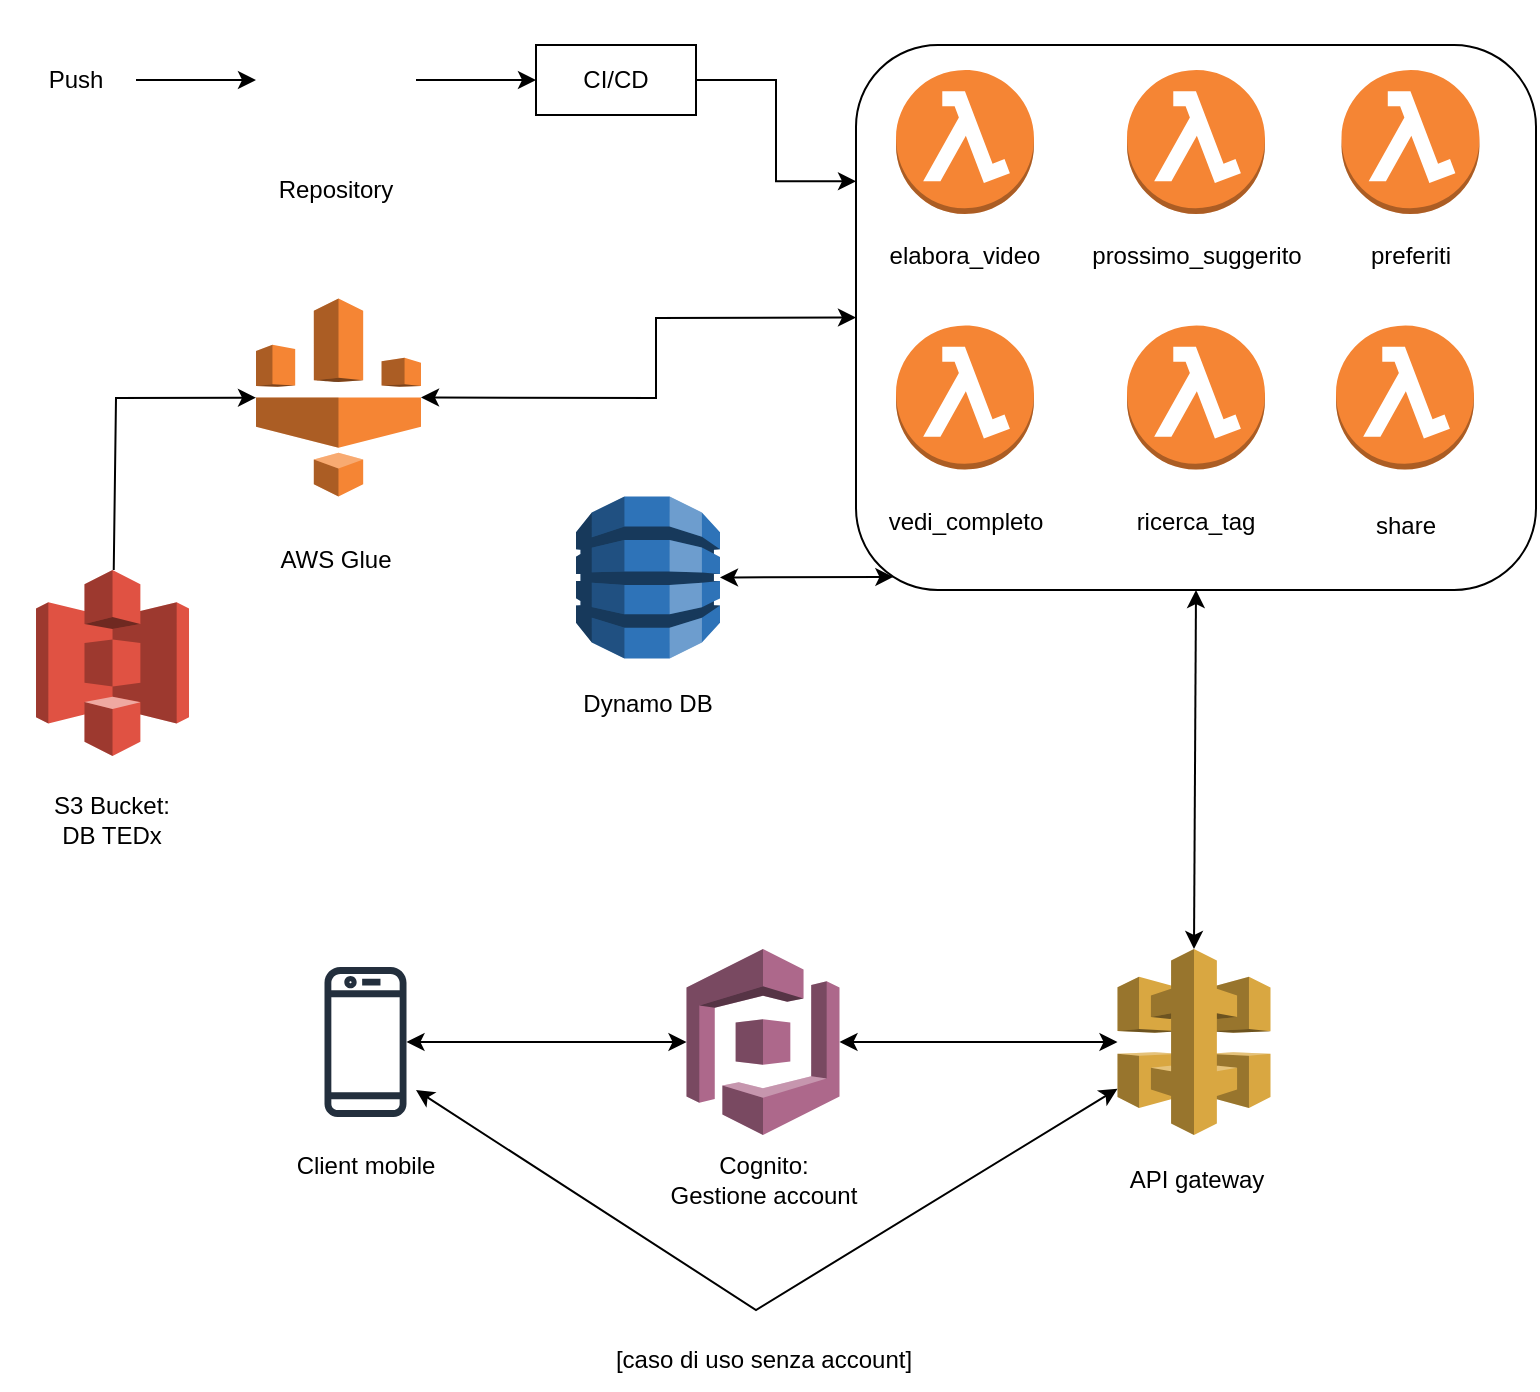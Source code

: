 <mxfile version="24.0.7" type="device">
  <diagram name="Pagina-1" id="4ZL1Koit8Pq8zXur4kY7">
    <mxGraphModel dx="1518" dy="709" grid="1" gridSize="10" guides="1" tooltips="1" connect="1" arrows="1" fold="1" page="1" pageScale="1" pageWidth="827" pageHeight="1169" math="0" shadow="0">
      <root>
        <mxCell id="0" />
        <mxCell id="1" parent="0" />
        <mxCell id="Y5blrulolfVNWuy4eX0G-1" value="" style="shape=image;html=1;verticalAlign=top;verticalLabelPosition=bottom;labelBackgroundColor=#ffffff;imageAspect=0;aspect=fixed;image=https://cdn4.iconfinder.com/data/icons/ionicons/512/icon-social-github-128.png" parent="1" vertex="1">
          <mxGeometry x="160" y="25" width="80" height="80" as="geometry" />
        </mxCell>
        <mxCell id="Y5blrulolfVNWuy4eX0G-2" value="Push" style="text;html=1;align=center;verticalAlign=middle;whiteSpace=wrap;rounded=0;" parent="1" vertex="1">
          <mxGeometry x="40" y="50" width="60" height="30" as="geometry" />
        </mxCell>
        <mxCell id="Y5blrulolfVNWuy4eX0G-3" value="" style="endArrow=classic;html=1;rounded=0;" parent="1" source="Y5blrulolfVNWuy4eX0G-2" target="Y5blrulolfVNWuy4eX0G-1" edge="1">
          <mxGeometry width="50" height="50" relative="1" as="geometry">
            <mxPoint x="390" y="340" as="sourcePoint" />
            <mxPoint x="440" y="290" as="targetPoint" />
            <Array as="points" />
          </mxGeometry>
        </mxCell>
        <mxCell id="Y5blrulolfVNWuy4eX0G-5" value="" style="endArrow=classic;html=1;rounded=0;entryX=0;entryY=0.5;entryDx=0;entryDy=0;" parent="1" source="Y5blrulolfVNWuy4eX0G-1" target="Y5blrulolfVNWuy4eX0G-6" edge="1">
          <mxGeometry width="50" height="50" relative="1" as="geometry">
            <mxPoint x="390" y="340" as="sourcePoint" />
            <mxPoint x="300" y="65" as="targetPoint" />
          </mxGeometry>
        </mxCell>
        <mxCell id="Y5blrulolfVNWuy4eX0G-34" style="edgeStyle=orthogonalEdgeStyle;rounded=0;orthogonalLoop=1;jettySize=auto;html=1;exitX=1;exitY=0.5;exitDx=0;exitDy=0;entryX=0;entryY=0.25;entryDx=0;entryDy=0;" parent="1" source="Y5blrulolfVNWuy4eX0G-6" target="Y5blrulolfVNWuy4eX0G-10" edge="1">
          <mxGeometry relative="1" as="geometry" />
        </mxCell>
        <mxCell id="Y5blrulolfVNWuy4eX0G-6" value="CI/CD" style="rounded=0;whiteSpace=wrap;html=1;" parent="1" vertex="1">
          <mxGeometry x="300" y="47.5" width="80" height="35" as="geometry" />
        </mxCell>
        <mxCell id="Y5blrulolfVNWuy4eX0G-7" value="" style="outlineConnect=0;dashed=0;verticalLabelPosition=bottom;verticalAlign=top;align=center;html=1;shape=mxgraph.aws3.s3;fillColor=#E05243;gradientColor=none;" parent="1" vertex="1">
          <mxGeometry x="50.01" y="310" width="76.5" height="93" as="geometry" />
        </mxCell>
        <mxCell id="Y5blrulolfVNWuy4eX0G-8" value="" style="outlineConnect=0;dashed=0;verticalLabelPosition=bottom;verticalAlign=top;align=center;html=1;shape=mxgraph.aws3.glue;fillColor=#F58534;gradientColor=none;" parent="1" vertex="1">
          <mxGeometry x="160" y="174.25" width="82.5" height="99" as="geometry" />
        </mxCell>
        <mxCell id="Y5blrulolfVNWuy4eX0G-10" value="" style="rounded=1;whiteSpace=wrap;html=1;" parent="1" vertex="1">
          <mxGeometry x="460" y="47.5" width="340" height="272.5" as="geometry" />
        </mxCell>
        <mxCell id="Y5blrulolfVNWuy4eX0G-11" value="" style="outlineConnect=0;dashed=0;verticalLabelPosition=bottom;verticalAlign=top;align=center;html=1;shape=mxgraph.aws3.lambda_function;fillColor=#F58534;gradientColor=none;" parent="1" vertex="1">
          <mxGeometry x="480" y="60" width="69" height="72" as="geometry" />
        </mxCell>
        <mxCell id="Y5blrulolfVNWuy4eX0G-12" value="" style="outlineConnect=0;dashed=0;verticalLabelPosition=bottom;verticalAlign=top;align=center;html=1;shape=mxgraph.aws3.lambda_function;fillColor=#F58534;gradientColor=none;" parent="1" vertex="1">
          <mxGeometry x="595.5" y="60" width="69" height="72" as="geometry" />
        </mxCell>
        <mxCell id="Y5blrulolfVNWuy4eX0G-13" value="S3 Bucket:&lt;div&gt;DB TEDx&lt;/div&gt;" style="text;html=1;align=center;verticalAlign=middle;whiteSpace=wrap;rounded=0;" parent="1" vertex="1">
          <mxGeometry x="32.38" y="420" width="111.75" height="30" as="geometry" />
        </mxCell>
        <mxCell id="Y5blrulolfVNWuy4eX0G-14" value="" style="endArrow=classic;html=1;rounded=0;" parent="1" source="Y5blrulolfVNWuy4eX0G-7" target="Y5blrulolfVNWuy4eX0G-8" edge="1">
          <mxGeometry width="50" height="50" relative="1" as="geometry">
            <mxPoint x="390" y="340" as="sourcePoint" />
            <mxPoint x="440" y="290" as="targetPoint" />
            <Array as="points">
              <mxPoint x="90" y="224" />
            </Array>
          </mxGeometry>
        </mxCell>
        <mxCell id="Y5blrulolfVNWuy4eX0G-15" value="Repository" style="text;html=1;align=center;verticalAlign=middle;whiteSpace=wrap;rounded=0;" parent="1" vertex="1">
          <mxGeometry x="170" y="105" width="60" height="30" as="geometry" />
        </mxCell>
        <mxCell id="Y5blrulolfVNWuy4eX0G-16" value="AWS Glue" style="text;html=1;align=center;verticalAlign=middle;whiteSpace=wrap;rounded=0;" parent="1" vertex="1">
          <mxGeometry x="170" y="290" width="60" height="30" as="geometry" />
        </mxCell>
        <mxCell id="Y5blrulolfVNWuy4eX0G-21" value="elabora_video" style="text;html=1;align=center;verticalAlign=middle;whiteSpace=wrap;rounded=0;" parent="1" vertex="1">
          <mxGeometry x="477.25" y="140" width="74.5" height="25" as="geometry" />
        </mxCell>
        <mxCell id="Y5blrulolfVNWuy4eX0G-23" value="prossimo_suggerito" style="text;html=1;align=center;verticalAlign=middle;whiteSpace=wrap;rounded=0;" parent="1" vertex="1">
          <mxGeometry x="592.75" y="140" width="74.5" height="25" as="geometry" />
        </mxCell>
        <mxCell id="Y5blrulolfVNWuy4eX0G-24" value="" style="outlineConnect=0;dashed=0;verticalLabelPosition=bottom;verticalAlign=top;align=center;html=1;shape=mxgraph.aws3.lambda_function;fillColor=#F58534;gradientColor=none;" parent="1" vertex="1">
          <mxGeometry x="702.75" y="60" width="69" height="72" as="geometry" />
        </mxCell>
        <mxCell id="Y5blrulolfVNWuy4eX0G-25" value="preferiti" style="text;html=1;align=center;verticalAlign=middle;whiteSpace=wrap;rounded=0;" parent="1" vertex="1">
          <mxGeometry x="700" y="140" width="74.5" height="25" as="geometry" />
        </mxCell>
        <mxCell id="Y5blrulolfVNWuy4eX0G-26" value="" style="outlineConnect=0;dashed=0;verticalLabelPosition=bottom;verticalAlign=top;align=center;html=1;shape=mxgraph.aws3.cognito;fillColor=#AD688B;gradientColor=none;" parent="1" vertex="1">
          <mxGeometry x="375.25" y="499.5" width="76.5" height="93" as="geometry" />
        </mxCell>
        <mxCell id="Y5blrulolfVNWuy4eX0G-27" value="" style="sketch=0;outlineConnect=0;fontColor=#232F3E;gradientColor=none;fillColor=#232F3D;strokeColor=none;dashed=0;verticalLabelPosition=bottom;verticalAlign=top;align=center;html=1;fontSize=12;fontStyle=0;aspect=fixed;pointerEvents=1;shape=mxgraph.aws4.mobile_client;" parent="1" vertex="1">
          <mxGeometry x="194.25" y="507" width="41" height="78" as="geometry" />
        </mxCell>
        <mxCell id="Y5blrulolfVNWuy4eX0G-29" value="Cognito:&lt;div&gt;Gestione account&lt;/div&gt;" style="text;html=1;align=center;verticalAlign=middle;whiteSpace=wrap;rounded=0;" parent="1" vertex="1">
          <mxGeometry x="363" y="600" width="101.75" height="30" as="geometry" />
        </mxCell>
        <mxCell id="Y5blrulolfVNWuy4eX0G-30" value="Client mobile" style="text;html=1;align=center;verticalAlign=middle;whiteSpace=wrap;rounded=0;" parent="1" vertex="1">
          <mxGeometry x="170" y="592.5" width="89.5" height="30" as="geometry" />
        </mxCell>
        <mxCell id="3IzKLplpAwX-zPGJjmoa-1" value="" style="outlineConnect=0;dashed=0;verticalLabelPosition=bottom;verticalAlign=top;align=center;html=1;shape=mxgraph.aws3.api_gateway;fillColor=#D9A741;gradientColor=none;" vertex="1" parent="1">
          <mxGeometry x="590.75" y="499.5" width="76.5" height="93" as="geometry" />
        </mxCell>
        <mxCell id="3IzKLplpAwX-zPGJjmoa-3" value="" style="endArrow=classic;startArrow=classic;html=1;rounded=0;exitX=1;exitY=0.5;exitDx=0;exitDy=0;exitPerimeter=0;" edge="1" parent="1" source="Y5blrulolfVNWuy4eX0G-26" target="3IzKLplpAwX-zPGJjmoa-1">
          <mxGeometry width="50" height="50" relative="1" as="geometry">
            <mxPoint x="390" y="430" as="sourcePoint" />
            <mxPoint x="440" y="380" as="targetPoint" />
          </mxGeometry>
        </mxCell>
        <mxCell id="3IzKLplpAwX-zPGJjmoa-4" value="" style="endArrow=classic;startArrow=classic;html=1;rounded=0;exitX=0.5;exitY=0;exitDx=0;exitDy=0;exitPerimeter=0;entryX=0.5;entryY=1;entryDx=0;entryDy=0;" edge="1" parent="1" source="3IzKLplpAwX-zPGJjmoa-1" target="Y5blrulolfVNWuy4eX0G-10">
          <mxGeometry width="50" height="50" relative="1" as="geometry">
            <mxPoint x="390" y="430" as="sourcePoint" />
            <mxPoint x="440" y="380" as="targetPoint" />
          </mxGeometry>
        </mxCell>
        <mxCell id="3IzKLplpAwX-zPGJjmoa-5" value="" style="endArrow=classic;startArrow=classic;html=1;rounded=0;exitX=0;exitY=0.5;exitDx=0;exitDy=0;exitPerimeter=0;" edge="1" parent="1" source="Y5blrulolfVNWuy4eX0G-26" target="Y5blrulolfVNWuy4eX0G-27">
          <mxGeometry width="50" height="50" relative="1" as="geometry">
            <mxPoint x="390" y="430" as="sourcePoint" />
            <mxPoint x="440" y="380" as="targetPoint" />
          </mxGeometry>
        </mxCell>
        <mxCell id="3IzKLplpAwX-zPGJjmoa-6" value="" style="endArrow=classic;startArrow=classic;html=1;rounded=0;" edge="1" parent="1" target="3IzKLplpAwX-zPGJjmoa-1">
          <mxGeometry width="50" height="50" relative="1" as="geometry">
            <mxPoint x="240" y="570" as="sourcePoint" />
            <mxPoint x="400" y="690" as="targetPoint" />
            <Array as="points">
              <mxPoint x="410" y="680" />
            </Array>
          </mxGeometry>
        </mxCell>
        <mxCell id="3IzKLplpAwX-zPGJjmoa-7" value="API gateway" style="text;html=1;align=center;verticalAlign=middle;whiteSpace=wrap;rounded=0;" vertex="1" parent="1">
          <mxGeometry x="574.5" y="600" width="111" height="30" as="geometry" />
        </mxCell>
        <mxCell id="3IzKLplpAwX-zPGJjmoa-8" value="" style="outlineConnect=0;dashed=0;verticalLabelPosition=bottom;verticalAlign=top;align=center;html=1;shape=mxgraph.aws3.dynamo_db;fillColor=#2E73B8;gradientColor=none;" vertex="1" parent="1">
          <mxGeometry x="320" y="273.25" width="72" height="81" as="geometry" />
        </mxCell>
        <mxCell id="3IzKLplpAwX-zPGJjmoa-11" value="" style="endArrow=classic;startArrow=classic;html=1;rounded=0;entryX=0.055;entryY=0.976;entryDx=0;entryDy=0;exitX=1;exitY=0.5;exitDx=0;exitDy=0;exitPerimeter=0;entryPerimeter=0;" edge="1" parent="1" source="3IzKLplpAwX-zPGJjmoa-8">
          <mxGeometry width="50" height="50" relative="1" as="geometry">
            <mxPoint x="392" y="311.75" as="sourcePoint" />
            <mxPoint x="478.7" y="313.46" as="targetPoint" />
          </mxGeometry>
        </mxCell>
        <mxCell id="3IzKLplpAwX-zPGJjmoa-14" value="Dynamo DB" style="text;html=1;align=center;verticalAlign=middle;whiteSpace=wrap;rounded=0;" vertex="1" parent="1">
          <mxGeometry x="316" y="362" width="80" height="30" as="geometry" />
        </mxCell>
        <mxCell id="3IzKLplpAwX-zPGJjmoa-15" value="" style="outlineConnect=0;dashed=0;verticalLabelPosition=bottom;verticalAlign=top;align=center;html=1;shape=mxgraph.aws3.lambda_function;fillColor=#F58534;gradientColor=none;" vertex="1" parent="1">
          <mxGeometry x="480" y="187.75" width="69" height="72" as="geometry" />
        </mxCell>
        <mxCell id="3IzKLplpAwX-zPGJjmoa-16" value="vedi_completo" style="text;html=1;align=center;verticalAlign=middle;whiteSpace=wrap;rounded=0;" vertex="1" parent="1">
          <mxGeometry x="477.25" y="271.25" width="75.5" height="30" as="geometry" />
        </mxCell>
        <mxCell id="3IzKLplpAwX-zPGJjmoa-17" value="" style="outlineConnect=0;dashed=0;verticalLabelPosition=bottom;verticalAlign=top;align=center;html=1;shape=mxgraph.aws3.lambda_function;fillColor=#F58534;gradientColor=none;" vertex="1" parent="1">
          <mxGeometry x="595.5" y="187.75" width="69" height="72" as="geometry" />
        </mxCell>
        <mxCell id="3IzKLplpAwX-zPGJjmoa-18" value="ricerca_tag" style="text;html=1;align=center;verticalAlign=middle;whiteSpace=wrap;rounded=0;" vertex="1" parent="1">
          <mxGeometry x="580" y="271.25" width="100" height="30" as="geometry" />
        </mxCell>
        <mxCell id="3IzKLplpAwX-zPGJjmoa-19" value="[caso di uso senza account]" style="text;html=1;align=center;verticalAlign=middle;whiteSpace=wrap;rounded=0;" vertex="1" parent="1">
          <mxGeometry x="320.75" y="690" width="186.25" height="30" as="geometry" />
        </mxCell>
        <mxCell id="3IzKLplpAwX-zPGJjmoa-22" value="" style="outlineConnect=0;dashed=0;verticalLabelPosition=bottom;verticalAlign=top;align=center;html=1;shape=mxgraph.aws3.lambda_function;fillColor=#F58534;gradientColor=none;" vertex="1" parent="1">
          <mxGeometry x="700" y="187.75" width="69" height="72" as="geometry" />
        </mxCell>
        <mxCell id="3IzKLplpAwX-zPGJjmoa-23" value="share" style="text;html=1;align=center;verticalAlign=middle;whiteSpace=wrap;rounded=0;" vertex="1" parent="1">
          <mxGeometry x="704.5" y="273.25" width="60" height="30" as="geometry" />
        </mxCell>
        <mxCell id="3IzKLplpAwX-zPGJjmoa-28" value="" style="endArrow=classic;startArrow=classic;html=1;rounded=0;exitX=1;exitY=0.5;exitDx=0;exitDy=0;exitPerimeter=0;entryX=0;entryY=0.5;entryDx=0;entryDy=0;" edge="1" parent="1" source="Y5blrulolfVNWuy4eX0G-8" target="Y5blrulolfVNWuy4eX0G-10">
          <mxGeometry width="50" height="50" relative="1" as="geometry">
            <mxPoint x="265" y="207.75" as="sourcePoint" />
            <mxPoint x="415" y="187.75" as="targetPoint" />
            <Array as="points">
              <mxPoint x="360" y="224" />
              <mxPoint x="360" y="184" />
            </Array>
          </mxGeometry>
        </mxCell>
      </root>
    </mxGraphModel>
  </diagram>
</mxfile>
